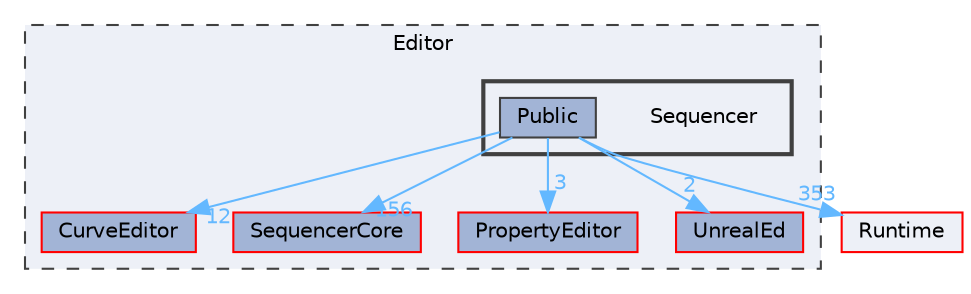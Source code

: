 digraph "Sequencer"
{
 // INTERACTIVE_SVG=YES
 // LATEX_PDF_SIZE
  bgcolor="transparent";
  edge [fontname=Helvetica,fontsize=10,labelfontname=Helvetica,labelfontsize=10];
  node [fontname=Helvetica,fontsize=10,shape=box,height=0.2,width=0.4];
  compound=true
  subgraph clusterdir_b26507eead720464ba2ac6bbc6dcec5f {
    graph [ bgcolor="#edf0f7", pencolor="grey25", label="Editor", fontname=Helvetica,fontsize=10 style="filled,dashed", URL="dir_b26507eead720464ba2ac6bbc6dcec5f.html",tooltip=""]
  dir_07202d6a488872d86cc8b4e35f26942a [label="CurveEditor", fillcolor="#a2b4d6", color="red", style="filled", URL="dir_07202d6a488872d86cc8b4e35f26942a.html",tooltip=""];
  dir_686cc12b416cf73f5edcbcb3f53c90c9 [label="SequencerCore", fillcolor="#a2b4d6", color="red", style="filled", URL="dir_686cc12b416cf73f5edcbcb3f53c90c9.html",tooltip=""];
  dir_d1fe7a7be36f79b0b0b08c66e8a279df [label="PropertyEditor", fillcolor="#a2b4d6", color="red", style="filled", URL="dir_d1fe7a7be36f79b0b0b08c66e8a279df.html",tooltip=""];
  dir_d6dfe71a46de762e5d5df277eaa495c7 [label="UnrealEd", fillcolor="#a2b4d6", color="red", style="filled", URL="dir_d6dfe71a46de762e5d5df277eaa495c7.html",tooltip=""];
  subgraph clusterdir_ffaaa7186d986781bd19cdbd716255b4 {
    graph [ bgcolor="#edf0f7", pencolor="grey25", label="", fontname=Helvetica,fontsize=10 style="filled,bold", URL="dir_ffaaa7186d986781bd19cdbd716255b4.html",tooltip=""]
    dir_ffaaa7186d986781bd19cdbd716255b4 [shape=plaintext, label="Sequencer"];
  dir_7471c4f946af10e6452663cdb8d07744 [label="Public", fillcolor="#a2b4d6", color="grey25", style="filled", URL="dir_7471c4f946af10e6452663cdb8d07744.html",tooltip=""];
  }
  }
  dir_7536b172fbd480bfd146a1b1acd6856b [label="Runtime", fillcolor="#edf0f7", color="red", style="filled", URL="dir_7536b172fbd480bfd146a1b1acd6856b.html",tooltip=""];
  dir_7471c4f946af10e6452663cdb8d07744->dir_07202d6a488872d86cc8b4e35f26942a [headlabel="12", labeldistance=1.5 headhref="dir_000927_000273.html" href="dir_000927_000273.html" color="steelblue1" fontcolor="steelblue1"];
  dir_7471c4f946af10e6452663cdb8d07744->dir_686cc12b416cf73f5edcbcb3f53c90c9 [headlabel="156", labeldistance=1.5 headhref="dir_000927_001015.html" href="dir_000927_001015.html" color="steelblue1" fontcolor="steelblue1"];
  dir_7471c4f946af10e6452663cdb8d07744->dir_7536b172fbd480bfd146a1b1acd6856b [headlabel="353", labeldistance=1.5 headhref="dir_000927_000984.html" href="dir_000927_000984.html" color="steelblue1" fontcolor="steelblue1"];
  dir_7471c4f946af10e6452663cdb8d07744->dir_d1fe7a7be36f79b0b0b08c66e8a279df [headlabel="3", labeldistance=1.5 headhref="dir_000927_000781.html" href="dir_000927_000781.html" color="steelblue1" fontcolor="steelblue1"];
  dir_7471c4f946af10e6452663cdb8d07744->dir_d6dfe71a46de762e5d5df277eaa495c7 [headlabel="2", labeldistance=1.5 headhref="dir_000927_001226.html" href="dir_000927_001226.html" color="steelblue1" fontcolor="steelblue1"];
}
